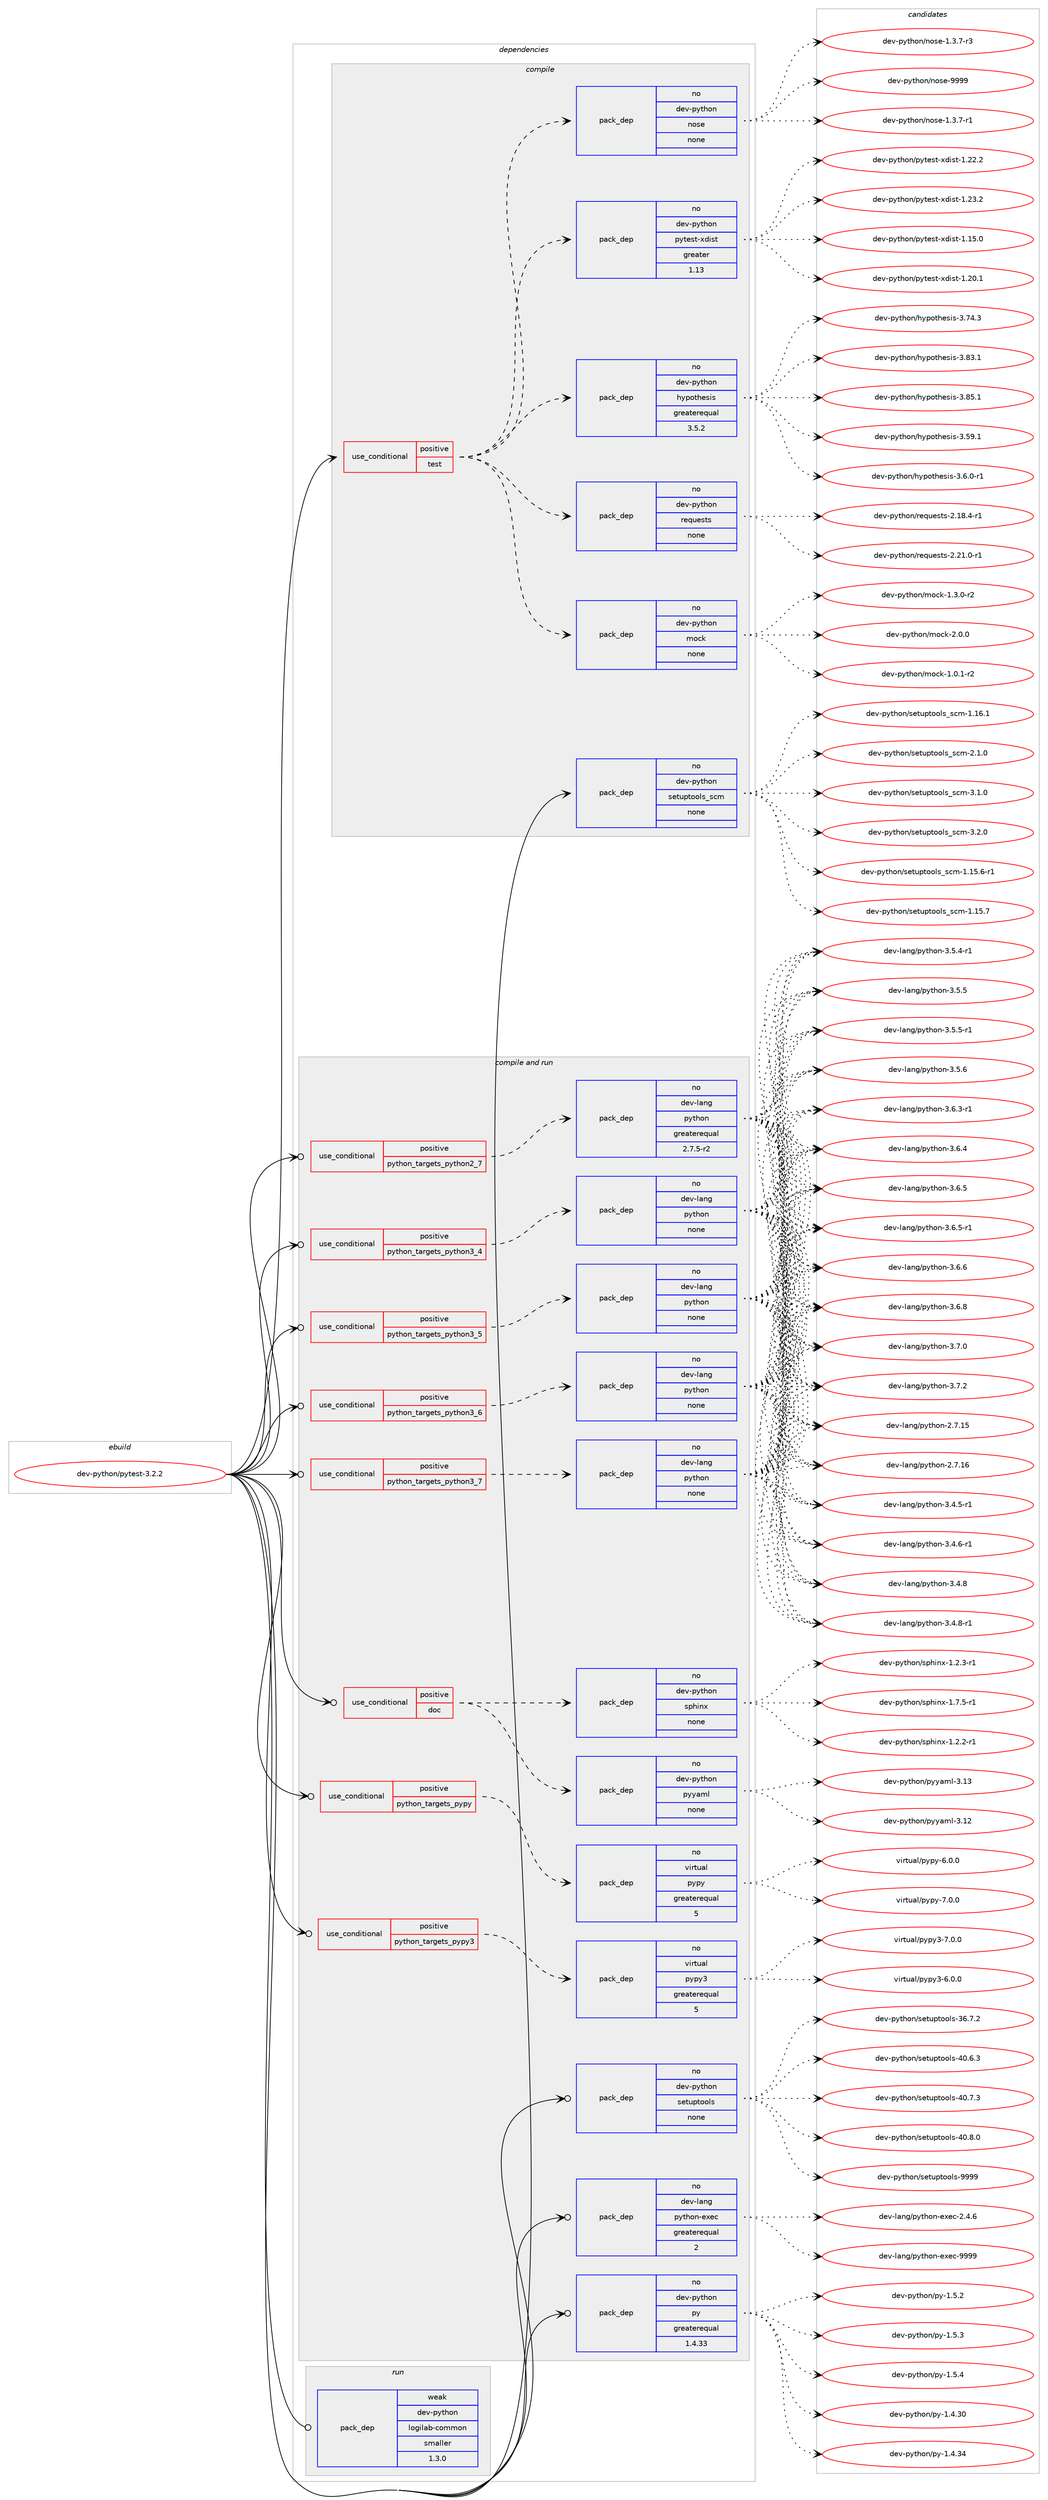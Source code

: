 digraph prolog {

# *************
# Graph options
# *************

newrank=true;
concentrate=true;
compound=true;
graph [rankdir=LR,fontname=Helvetica,fontsize=10,ranksep=1.5];#, ranksep=2.5, nodesep=0.2];
edge  [arrowhead=vee];
node  [fontname=Helvetica,fontsize=10];

# **********
# The ebuild
# **********

subgraph cluster_leftcol {
color=gray;
rank=same;
label=<<i>ebuild</i>>;
id [label="dev-python/pytest-3.2.2", color=red, width=4, href="../dev-python/pytest-3.2.2.svg"];
}

# ****************
# The dependencies
# ****************

subgraph cluster_midcol {
color=gray;
label=<<i>dependencies</i>>;
subgraph cluster_compile {
fillcolor="#eeeeee";
style=filled;
label=<<i>compile</i>>;
subgraph cond381938 {
dependency1432737 [label=<<TABLE BORDER="0" CELLBORDER="1" CELLSPACING="0" CELLPADDING="4"><TR><TD ROWSPAN="3" CELLPADDING="10">use_conditional</TD></TR><TR><TD>positive</TD></TR><TR><TD>test</TD></TR></TABLE>>, shape=none, color=red];
subgraph pack1027455 {
dependency1432738 [label=<<TABLE BORDER="0" CELLBORDER="1" CELLSPACING="0" CELLPADDING="4" WIDTH="220"><TR><TD ROWSPAN="6" CELLPADDING="30">pack_dep</TD></TR><TR><TD WIDTH="110">no</TD></TR><TR><TD>dev-python</TD></TR><TR><TD>hypothesis</TD></TR><TR><TD>greaterequal</TD></TR><TR><TD>3.5.2</TD></TR></TABLE>>, shape=none, color=blue];
}
dependency1432737:e -> dependency1432738:w [weight=20,style="dashed",arrowhead="vee"];
subgraph pack1027456 {
dependency1432739 [label=<<TABLE BORDER="0" CELLBORDER="1" CELLSPACING="0" CELLPADDING="4" WIDTH="220"><TR><TD ROWSPAN="6" CELLPADDING="30">pack_dep</TD></TR><TR><TD WIDTH="110">no</TD></TR><TR><TD>dev-python</TD></TR><TR><TD>pytest-xdist</TD></TR><TR><TD>greater</TD></TR><TR><TD>1.13</TD></TR></TABLE>>, shape=none, color=blue];
}
dependency1432737:e -> dependency1432739:w [weight=20,style="dashed",arrowhead="vee"];
subgraph pack1027457 {
dependency1432740 [label=<<TABLE BORDER="0" CELLBORDER="1" CELLSPACING="0" CELLPADDING="4" WIDTH="220"><TR><TD ROWSPAN="6" CELLPADDING="30">pack_dep</TD></TR><TR><TD WIDTH="110">no</TD></TR><TR><TD>dev-python</TD></TR><TR><TD>nose</TD></TR><TR><TD>none</TD></TR><TR><TD></TD></TR></TABLE>>, shape=none, color=blue];
}
dependency1432737:e -> dependency1432740:w [weight=20,style="dashed",arrowhead="vee"];
subgraph pack1027458 {
dependency1432741 [label=<<TABLE BORDER="0" CELLBORDER="1" CELLSPACING="0" CELLPADDING="4" WIDTH="220"><TR><TD ROWSPAN="6" CELLPADDING="30">pack_dep</TD></TR><TR><TD WIDTH="110">no</TD></TR><TR><TD>dev-python</TD></TR><TR><TD>mock</TD></TR><TR><TD>none</TD></TR><TR><TD></TD></TR></TABLE>>, shape=none, color=blue];
}
dependency1432737:e -> dependency1432741:w [weight=20,style="dashed",arrowhead="vee"];
subgraph pack1027459 {
dependency1432742 [label=<<TABLE BORDER="0" CELLBORDER="1" CELLSPACING="0" CELLPADDING="4" WIDTH="220"><TR><TD ROWSPAN="6" CELLPADDING="30">pack_dep</TD></TR><TR><TD WIDTH="110">no</TD></TR><TR><TD>dev-python</TD></TR><TR><TD>requests</TD></TR><TR><TD>none</TD></TR><TR><TD></TD></TR></TABLE>>, shape=none, color=blue];
}
dependency1432737:e -> dependency1432742:w [weight=20,style="dashed",arrowhead="vee"];
}
id:e -> dependency1432737:w [weight=20,style="solid",arrowhead="vee"];
subgraph pack1027460 {
dependency1432743 [label=<<TABLE BORDER="0" CELLBORDER="1" CELLSPACING="0" CELLPADDING="4" WIDTH="220"><TR><TD ROWSPAN="6" CELLPADDING="30">pack_dep</TD></TR><TR><TD WIDTH="110">no</TD></TR><TR><TD>dev-python</TD></TR><TR><TD>setuptools_scm</TD></TR><TR><TD>none</TD></TR><TR><TD></TD></TR></TABLE>>, shape=none, color=blue];
}
id:e -> dependency1432743:w [weight=20,style="solid",arrowhead="vee"];
}
subgraph cluster_compileandrun {
fillcolor="#eeeeee";
style=filled;
label=<<i>compile and run</i>>;
subgraph cond381939 {
dependency1432744 [label=<<TABLE BORDER="0" CELLBORDER="1" CELLSPACING="0" CELLPADDING="4"><TR><TD ROWSPAN="3" CELLPADDING="10">use_conditional</TD></TR><TR><TD>positive</TD></TR><TR><TD>doc</TD></TR></TABLE>>, shape=none, color=red];
subgraph pack1027461 {
dependency1432745 [label=<<TABLE BORDER="0" CELLBORDER="1" CELLSPACING="0" CELLPADDING="4" WIDTH="220"><TR><TD ROWSPAN="6" CELLPADDING="30">pack_dep</TD></TR><TR><TD WIDTH="110">no</TD></TR><TR><TD>dev-python</TD></TR><TR><TD>pyyaml</TD></TR><TR><TD>none</TD></TR><TR><TD></TD></TR></TABLE>>, shape=none, color=blue];
}
dependency1432744:e -> dependency1432745:w [weight=20,style="dashed",arrowhead="vee"];
subgraph pack1027462 {
dependency1432746 [label=<<TABLE BORDER="0" CELLBORDER="1" CELLSPACING="0" CELLPADDING="4" WIDTH="220"><TR><TD ROWSPAN="6" CELLPADDING="30">pack_dep</TD></TR><TR><TD WIDTH="110">no</TD></TR><TR><TD>dev-python</TD></TR><TR><TD>sphinx</TD></TR><TR><TD>none</TD></TR><TR><TD></TD></TR></TABLE>>, shape=none, color=blue];
}
dependency1432744:e -> dependency1432746:w [weight=20,style="dashed",arrowhead="vee"];
}
id:e -> dependency1432744:w [weight=20,style="solid",arrowhead="odotvee"];
subgraph cond381940 {
dependency1432747 [label=<<TABLE BORDER="0" CELLBORDER="1" CELLSPACING="0" CELLPADDING="4"><TR><TD ROWSPAN="3" CELLPADDING="10">use_conditional</TD></TR><TR><TD>positive</TD></TR><TR><TD>python_targets_pypy</TD></TR></TABLE>>, shape=none, color=red];
subgraph pack1027463 {
dependency1432748 [label=<<TABLE BORDER="0" CELLBORDER="1" CELLSPACING="0" CELLPADDING="4" WIDTH="220"><TR><TD ROWSPAN="6" CELLPADDING="30">pack_dep</TD></TR><TR><TD WIDTH="110">no</TD></TR><TR><TD>virtual</TD></TR><TR><TD>pypy</TD></TR><TR><TD>greaterequal</TD></TR><TR><TD>5</TD></TR></TABLE>>, shape=none, color=blue];
}
dependency1432747:e -> dependency1432748:w [weight=20,style="dashed",arrowhead="vee"];
}
id:e -> dependency1432747:w [weight=20,style="solid",arrowhead="odotvee"];
subgraph cond381941 {
dependency1432749 [label=<<TABLE BORDER="0" CELLBORDER="1" CELLSPACING="0" CELLPADDING="4"><TR><TD ROWSPAN="3" CELLPADDING="10">use_conditional</TD></TR><TR><TD>positive</TD></TR><TR><TD>python_targets_pypy3</TD></TR></TABLE>>, shape=none, color=red];
subgraph pack1027464 {
dependency1432750 [label=<<TABLE BORDER="0" CELLBORDER="1" CELLSPACING="0" CELLPADDING="4" WIDTH="220"><TR><TD ROWSPAN="6" CELLPADDING="30">pack_dep</TD></TR><TR><TD WIDTH="110">no</TD></TR><TR><TD>virtual</TD></TR><TR><TD>pypy3</TD></TR><TR><TD>greaterequal</TD></TR><TR><TD>5</TD></TR></TABLE>>, shape=none, color=blue];
}
dependency1432749:e -> dependency1432750:w [weight=20,style="dashed",arrowhead="vee"];
}
id:e -> dependency1432749:w [weight=20,style="solid",arrowhead="odotvee"];
subgraph cond381942 {
dependency1432751 [label=<<TABLE BORDER="0" CELLBORDER="1" CELLSPACING="0" CELLPADDING="4"><TR><TD ROWSPAN="3" CELLPADDING="10">use_conditional</TD></TR><TR><TD>positive</TD></TR><TR><TD>python_targets_python2_7</TD></TR></TABLE>>, shape=none, color=red];
subgraph pack1027465 {
dependency1432752 [label=<<TABLE BORDER="0" CELLBORDER="1" CELLSPACING="0" CELLPADDING="4" WIDTH="220"><TR><TD ROWSPAN="6" CELLPADDING="30">pack_dep</TD></TR><TR><TD WIDTH="110">no</TD></TR><TR><TD>dev-lang</TD></TR><TR><TD>python</TD></TR><TR><TD>greaterequal</TD></TR><TR><TD>2.7.5-r2</TD></TR></TABLE>>, shape=none, color=blue];
}
dependency1432751:e -> dependency1432752:w [weight=20,style="dashed",arrowhead="vee"];
}
id:e -> dependency1432751:w [weight=20,style="solid",arrowhead="odotvee"];
subgraph cond381943 {
dependency1432753 [label=<<TABLE BORDER="0" CELLBORDER="1" CELLSPACING="0" CELLPADDING="4"><TR><TD ROWSPAN="3" CELLPADDING="10">use_conditional</TD></TR><TR><TD>positive</TD></TR><TR><TD>python_targets_python3_4</TD></TR></TABLE>>, shape=none, color=red];
subgraph pack1027466 {
dependency1432754 [label=<<TABLE BORDER="0" CELLBORDER="1" CELLSPACING="0" CELLPADDING="4" WIDTH="220"><TR><TD ROWSPAN="6" CELLPADDING="30">pack_dep</TD></TR><TR><TD WIDTH="110">no</TD></TR><TR><TD>dev-lang</TD></TR><TR><TD>python</TD></TR><TR><TD>none</TD></TR><TR><TD></TD></TR></TABLE>>, shape=none, color=blue];
}
dependency1432753:e -> dependency1432754:w [weight=20,style="dashed",arrowhead="vee"];
}
id:e -> dependency1432753:w [weight=20,style="solid",arrowhead="odotvee"];
subgraph cond381944 {
dependency1432755 [label=<<TABLE BORDER="0" CELLBORDER="1" CELLSPACING="0" CELLPADDING="4"><TR><TD ROWSPAN="3" CELLPADDING="10">use_conditional</TD></TR><TR><TD>positive</TD></TR><TR><TD>python_targets_python3_5</TD></TR></TABLE>>, shape=none, color=red];
subgraph pack1027467 {
dependency1432756 [label=<<TABLE BORDER="0" CELLBORDER="1" CELLSPACING="0" CELLPADDING="4" WIDTH="220"><TR><TD ROWSPAN="6" CELLPADDING="30">pack_dep</TD></TR><TR><TD WIDTH="110">no</TD></TR><TR><TD>dev-lang</TD></TR><TR><TD>python</TD></TR><TR><TD>none</TD></TR><TR><TD></TD></TR></TABLE>>, shape=none, color=blue];
}
dependency1432755:e -> dependency1432756:w [weight=20,style="dashed",arrowhead="vee"];
}
id:e -> dependency1432755:w [weight=20,style="solid",arrowhead="odotvee"];
subgraph cond381945 {
dependency1432757 [label=<<TABLE BORDER="0" CELLBORDER="1" CELLSPACING="0" CELLPADDING="4"><TR><TD ROWSPAN="3" CELLPADDING="10">use_conditional</TD></TR><TR><TD>positive</TD></TR><TR><TD>python_targets_python3_6</TD></TR></TABLE>>, shape=none, color=red];
subgraph pack1027468 {
dependency1432758 [label=<<TABLE BORDER="0" CELLBORDER="1" CELLSPACING="0" CELLPADDING="4" WIDTH="220"><TR><TD ROWSPAN="6" CELLPADDING="30">pack_dep</TD></TR><TR><TD WIDTH="110">no</TD></TR><TR><TD>dev-lang</TD></TR><TR><TD>python</TD></TR><TR><TD>none</TD></TR><TR><TD></TD></TR></TABLE>>, shape=none, color=blue];
}
dependency1432757:e -> dependency1432758:w [weight=20,style="dashed",arrowhead="vee"];
}
id:e -> dependency1432757:w [weight=20,style="solid",arrowhead="odotvee"];
subgraph cond381946 {
dependency1432759 [label=<<TABLE BORDER="0" CELLBORDER="1" CELLSPACING="0" CELLPADDING="4"><TR><TD ROWSPAN="3" CELLPADDING="10">use_conditional</TD></TR><TR><TD>positive</TD></TR><TR><TD>python_targets_python3_7</TD></TR></TABLE>>, shape=none, color=red];
subgraph pack1027469 {
dependency1432760 [label=<<TABLE BORDER="0" CELLBORDER="1" CELLSPACING="0" CELLPADDING="4" WIDTH="220"><TR><TD ROWSPAN="6" CELLPADDING="30">pack_dep</TD></TR><TR><TD WIDTH="110">no</TD></TR><TR><TD>dev-lang</TD></TR><TR><TD>python</TD></TR><TR><TD>none</TD></TR><TR><TD></TD></TR></TABLE>>, shape=none, color=blue];
}
dependency1432759:e -> dependency1432760:w [weight=20,style="dashed",arrowhead="vee"];
}
id:e -> dependency1432759:w [weight=20,style="solid",arrowhead="odotvee"];
subgraph pack1027470 {
dependency1432761 [label=<<TABLE BORDER="0" CELLBORDER="1" CELLSPACING="0" CELLPADDING="4" WIDTH="220"><TR><TD ROWSPAN="6" CELLPADDING="30">pack_dep</TD></TR><TR><TD WIDTH="110">no</TD></TR><TR><TD>dev-lang</TD></TR><TR><TD>python-exec</TD></TR><TR><TD>greaterequal</TD></TR><TR><TD>2</TD></TR></TABLE>>, shape=none, color=blue];
}
id:e -> dependency1432761:w [weight=20,style="solid",arrowhead="odotvee"];
subgraph pack1027471 {
dependency1432762 [label=<<TABLE BORDER="0" CELLBORDER="1" CELLSPACING="0" CELLPADDING="4" WIDTH="220"><TR><TD ROWSPAN="6" CELLPADDING="30">pack_dep</TD></TR><TR><TD WIDTH="110">no</TD></TR><TR><TD>dev-python</TD></TR><TR><TD>py</TD></TR><TR><TD>greaterequal</TD></TR><TR><TD>1.4.33</TD></TR></TABLE>>, shape=none, color=blue];
}
id:e -> dependency1432762:w [weight=20,style="solid",arrowhead="odotvee"];
subgraph pack1027472 {
dependency1432763 [label=<<TABLE BORDER="0" CELLBORDER="1" CELLSPACING="0" CELLPADDING="4" WIDTH="220"><TR><TD ROWSPAN="6" CELLPADDING="30">pack_dep</TD></TR><TR><TD WIDTH="110">no</TD></TR><TR><TD>dev-python</TD></TR><TR><TD>setuptools</TD></TR><TR><TD>none</TD></TR><TR><TD></TD></TR></TABLE>>, shape=none, color=blue];
}
id:e -> dependency1432763:w [weight=20,style="solid",arrowhead="odotvee"];
}
subgraph cluster_run {
fillcolor="#eeeeee";
style=filled;
label=<<i>run</i>>;
subgraph pack1027473 {
dependency1432764 [label=<<TABLE BORDER="0" CELLBORDER="1" CELLSPACING="0" CELLPADDING="4" WIDTH="220"><TR><TD ROWSPAN="6" CELLPADDING="30">pack_dep</TD></TR><TR><TD WIDTH="110">weak</TD></TR><TR><TD>dev-python</TD></TR><TR><TD>logilab-common</TD></TR><TR><TD>smaller</TD></TR><TR><TD>1.3.0</TD></TR></TABLE>>, shape=none, color=blue];
}
id:e -> dependency1432764:w [weight=20,style="solid",arrowhead="odot"];
}
}

# **************
# The candidates
# **************

subgraph cluster_choices {
rank=same;
color=gray;
label=<<i>candidates</i>>;

subgraph choice1027455 {
color=black;
nodesep=1;
choice100101118451121211161041111104710412111211111610410111510511545514653574649 [label="dev-python/hypothesis-3.59.1", color=red, width=4,href="../dev-python/hypothesis-3.59.1.svg"];
choice10010111845112121116104111110471041211121111161041011151051154551465446484511449 [label="dev-python/hypothesis-3.6.0-r1", color=red, width=4,href="../dev-python/hypothesis-3.6.0-r1.svg"];
choice100101118451121211161041111104710412111211111610410111510511545514655524651 [label="dev-python/hypothesis-3.74.3", color=red, width=4,href="../dev-python/hypothesis-3.74.3.svg"];
choice100101118451121211161041111104710412111211111610410111510511545514656514649 [label="dev-python/hypothesis-3.83.1", color=red, width=4,href="../dev-python/hypothesis-3.83.1.svg"];
choice100101118451121211161041111104710412111211111610410111510511545514656534649 [label="dev-python/hypothesis-3.85.1", color=red, width=4,href="../dev-python/hypothesis-3.85.1.svg"];
dependency1432738:e -> choice100101118451121211161041111104710412111211111610410111510511545514653574649:w [style=dotted,weight="100"];
dependency1432738:e -> choice10010111845112121116104111110471041211121111161041011151051154551465446484511449:w [style=dotted,weight="100"];
dependency1432738:e -> choice100101118451121211161041111104710412111211111610410111510511545514655524651:w [style=dotted,weight="100"];
dependency1432738:e -> choice100101118451121211161041111104710412111211111610410111510511545514656514649:w [style=dotted,weight="100"];
dependency1432738:e -> choice100101118451121211161041111104710412111211111610410111510511545514656534649:w [style=dotted,weight="100"];
}
subgraph choice1027456 {
color=black;
nodesep=1;
choice10010111845112121116104111110471121211161011151164512010010511511645494649534648 [label="dev-python/pytest-xdist-1.15.0", color=red, width=4,href="../dev-python/pytest-xdist-1.15.0.svg"];
choice10010111845112121116104111110471121211161011151164512010010511511645494650484649 [label="dev-python/pytest-xdist-1.20.1", color=red, width=4,href="../dev-python/pytest-xdist-1.20.1.svg"];
choice10010111845112121116104111110471121211161011151164512010010511511645494650504650 [label="dev-python/pytest-xdist-1.22.2", color=red, width=4,href="../dev-python/pytest-xdist-1.22.2.svg"];
choice10010111845112121116104111110471121211161011151164512010010511511645494650514650 [label="dev-python/pytest-xdist-1.23.2", color=red, width=4,href="../dev-python/pytest-xdist-1.23.2.svg"];
dependency1432739:e -> choice10010111845112121116104111110471121211161011151164512010010511511645494649534648:w [style=dotted,weight="100"];
dependency1432739:e -> choice10010111845112121116104111110471121211161011151164512010010511511645494650484649:w [style=dotted,weight="100"];
dependency1432739:e -> choice10010111845112121116104111110471121211161011151164512010010511511645494650504650:w [style=dotted,weight="100"];
dependency1432739:e -> choice10010111845112121116104111110471121211161011151164512010010511511645494650514650:w [style=dotted,weight="100"];
}
subgraph choice1027457 {
color=black;
nodesep=1;
choice10010111845112121116104111110471101111151014549465146554511449 [label="dev-python/nose-1.3.7-r1", color=red, width=4,href="../dev-python/nose-1.3.7-r1.svg"];
choice10010111845112121116104111110471101111151014549465146554511451 [label="dev-python/nose-1.3.7-r3", color=red, width=4,href="../dev-python/nose-1.3.7-r3.svg"];
choice10010111845112121116104111110471101111151014557575757 [label="dev-python/nose-9999", color=red, width=4,href="../dev-python/nose-9999.svg"];
dependency1432740:e -> choice10010111845112121116104111110471101111151014549465146554511449:w [style=dotted,weight="100"];
dependency1432740:e -> choice10010111845112121116104111110471101111151014549465146554511451:w [style=dotted,weight="100"];
dependency1432740:e -> choice10010111845112121116104111110471101111151014557575757:w [style=dotted,weight="100"];
}
subgraph choice1027458 {
color=black;
nodesep=1;
choice1001011184511212111610411111047109111991074549464846494511450 [label="dev-python/mock-1.0.1-r2", color=red, width=4,href="../dev-python/mock-1.0.1-r2.svg"];
choice1001011184511212111610411111047109111991074549465146484511450 [label="dev-python/mock-1.3.0-r2", color=red, width=4,href="../dev-python/mock-1.3.0-r2.svg"];
choice100101118451121211161041111104710911199107455046484648 [label="dev-python/mock-2.0.0", color=red, width=4,href="../dev-python/mock-2.0.0.svg"];
dependency1432741:e -> choice1001011184511212111610411111047109111991074549464846494511450:w [style=dotted,weight="100"];
dependency1432741:e -> choice1001011184511212111610411111047109111991074549465146484511450:w [style=dotted,weight="100"];
dependency1432741:e -> choice100101118451121211161041111104710911199107455046484648:w [style=dotted,weight="100"];
}
subgraph choice1027459 {
color=black;
nodesep=1;
choice1001011184511212111610411111047114101113117101115116115455046495646524511449 [label="dev-python/requests-2.18.4-r1", color=red, width=4,href="../dev-python/requests-2.18.4-r1.svg"];
choice1001011184511212111610411111047114101113117101115116115455046504946484511449 [label="dev-python/requests-2.21.0-r1", color=red, width=4,href="../dev-python/requests-2.21.0-r1.svg"];
dependency1432742:e -> choice1001011184511212111610411111047114101113117101115116115455046495646524511449:w [style=dotted,weight="100"];
dependency1432742:e -> choice1001011184511212111610411111047114101113117101115116115455046504946484511449:w [style=dotted,weight="100"];
}
subgraph choice1027460 {
color=black;
nodesep=1;
choice10010111845112121116104111110471151011161171121161111111081159511599109454946495346544511449 [label="dev-python/setuptools_scm-1.15.6-r1", color=red, width=4,href="../dev-python/setuptools_scm-1.15.6-r1.svg"];
choice1001011184511212111610411111047115101116117112116111111108115951159910945494649534655 [label="dev-python/setuptools_scm-1.15.7", color=red, width=4,href="../dev-python/setuptools_scm-1.15.7.svg"];
choice1001011184511212111610411111047115101116117112116111111108115951159910945494649544649 [label="dev-python/setuptools_scm-1.16.1", color=red, width=4,href="../dev-python/setuptools_scm-1.16.1.svg"];
choice10010111845112121116104111110471151011161171121161111111081159511599109455046494648 [label="dev-python/setuptools_scm-2.1.0", color=red, width=4,href="../dev-python/setuptools_scm-2.1.0.svg"];
choice10010111845112121116104111110471151011161171121161111111081159511599109455146494648 [label="dev-python/setuptools_scm-3.1.0", color=red, width=4,href="../dev-python/setuptools_scm-3.1.0.svg"];
choice10010111845112121116104111110471151011161171121161111111081159511599109455146504648 [label="dev-python/setuptools_scm-3.2.0", color=red, width=4,href="../dev-python/setuptools_scm-3.2.0.svg"];
dependency1432743:e -> choice10010111845112121116104111110471151011161171121161111111081159511599109454946495346544511449:w [style=dotted,weight="100"];
dependency1432743:e -> choice1001011184511212111610411111047115101116117112116111111108115951159910945494649534655:w [style=dotted,weight="100"];
dependency1432743:e -> choice1001011184511212111610411111047115101116117112116111111108115951159910945494649544649:w [style=dotted,weight="100"];
dependency1432743:e -> choice10010111845112121116104111110471151011161171121161111111081159511599109455046494648:w [style=dotted,weight="100"];
dependency1432743:e -> choice10010111845112121116104111110471151011161171121161111111081159511599109455146494648:w [style=dotted,weight="100"];
dependency1432743:e -> choice10010111845112121116104111110471151011161171121161111111081159511599109455146504648:w [style=dotted,weight="100"];
}
subgraph choice1027461 {
color=black;
nodesep=1;
choice1001011184511212111610411111047112121121971091084551464950 [label="dev-python/pyyaml-3.12", color=red, width=4,href="../dev-python/pyyaml-3.12.svg"];
choice1001011184511212111610411111047112121121971091084551464951 [label="dev-python/pyyaml-3.13", color=red, width=4,href="../dev-python/pyyaml-3.13.svg"];
dependency1432745:e -> choice1001011184511212111610411111047112121121971091084551464950:w [style=dotted,weight="100"];
dependency1432745:e -> choice1001011184511212111610411111047112121121971091084551464951:w [style=dotted,weight="100"];
}
subgraph choice1027462 {
color=black;
nodesep=1;
choice10010111845112121116104111110471151121041051101204549465046504511449 [label="dev-python/sphinx-1.2.2-r1", color=red, width=4,href="../dev-python/sphinx-1.2.2-r1.svg"];
choice10010111845112121116104111110471151121041051101204549465046514511449 [label="dev-python/sphinx-1.2.3-r1", color=red, width=4,href="../dev-python/sphinx-1.2.3-r1.svg"];
choice10010111845112121116104111110471151121041051101204549465546534511449 [label="dev-python/sphinx-1.7.5-r1", color=red, width=4,href="../dev-python/sphinx-1.7.5-r1.svg"];
dependency1432746:e -> choice10010111845112121116104111110471151121041051101204549465046504511449:w [style=dotted,weight="100"];
dependency1432746:e -> choice10010111845112121116104111110471151121041051101204549465046514511449:w [style=dotted,weight="100"];
dependency1432746:e -> choice10010111845112121116104111110471151121041051101204549465546534511449:w [style=dotted,weight="100"];
}
subgraph choice1027463 {
color=black;
nodesep=1;
choice1181051141161179710847112121112121455446484648 [label="virtual/pypy-6.0.0", color=red, width=4,href="../virtual/pypy-6.0.0.svg"];
choice1181051141161179710847112121112121455546484648 [label="virtual/pypy-7.0.0", color=red, width=4,href="../virtual/pypy-7.0.0.svg"];
dependency1432748:e -> choice1181051141161179710847112121112121455446484648:w [style=dotted,weight="100"];
dependency1432748:e -> choice1181051141161179710847112121112121455546484648:w [style=dotted,weight="100"];
}
subgraph choice1027464 {
color=black;
nodesep=1;
choice118105114116117971084711212111212151455446484648 [label="virtual/pypy3-6.0.0", color=red, width=4,href="../virtual/pypy3-6.0.0.svg"];
choice118105114116117971084711212111212151455546484648 [label="virtual/pypy3-7.0.0", color=red, width=4,href="../virtual/pypy3-7.0.0.svg"];
dependency1432750:e -> choice118105114116117971084711212111212151455446484648:w [style=dotted,weight="100"];
dependency1432750:e -> choice118105114116117971084711212111212151455546484648:w [style=dotted,weight="100"];
}
subgraph choice1027465 {
color=black;
nodesep=1;
choice10010111845108971101034711212111610411111045504655464953 [label="dev-lang/python-2.7.15", color=red, width=4,href="../dev-lang/python-2.7.15.svg"];
choice10010111845108971101034711212111610411111045504655464954 [label="dev-lang/python-2.7.16", color=red, width=4,href="../dev-lang/python-2.7.16.svg"];
choice1001011184510897110103471121211161041111104551465246534511449 [label="dev-lang/python-3.4.5-r1", color=red, width=4,href="../dev-lang/python-3.4.5-r1.svg"];
choice1001011184510897110103471121211161041111104551465246544511449 [label="dev-lang/python-3.4.6-r1", color=red, width=4,href="../dev-lang/python-3.4.6-r1.svg"];
choice100101118451089711010347112121116104111110455146524656 [label="dev-lang/python-3.4.8", color=red, width=4,href="../dev-lang/python-3.4.8.svg"];
choice1001011184510897110103471121211161041111104551465246564511449 [label="dev-lang/python-3.4.8-r1", color=red, width=4,href="../dev-lang/python-3.4.8-r1.svg"];
choice1001011184510897110103471121211161041111104551465346524511449 [label="dev-lang/python-3.5.4-r1", color=red, width=4,href="../dev-lang/python-3.5.4-r1.svg"];
choice100101118451089711010347112121116104111110455146534653 [label="dev-lang/python-3.5.5", color=red, width=4,href="../dev-lang/python-3.5.5.svg"];
choice1001011184510897110103471121211161041111104551465346534511449 [label="dev-lang/python-3.5.5-r1", color=red, width=4,href="../dev-lang/python-3.5.5-r1.svg"];
choice100101118451089711010347112121116104111110455146534654 [label="dev-lang/python-3.5.6", color=red, width=4,href="../dev-lang/python-3.5.6.svg"];
choice1001011184510897110103471121211161041111104551465446514511449 [label="dev-lang/python-3.6.3-r1", color=red, width=4,href="../dev-lang/python-3.6.3-r1.svg"];
choice100101118451089711010347112121116104111110455146544652 [label="dev-lang/python-3.6.4", color=red, width=4,href="../dev-lang/python-3.6.4.svg"];
choice100101118451089711010347112121116104111110455146544653 [label="dev-lang/python-3.6.5", color=red, width=4,href="../dev-lang/python-3.6.5.svg"];
choice1001011184510897110103471121211161041111104551465446534511449 [label="dev-lang/python-3.6.5-r1", color=red, width=4,href="../dev-lang/python-3.6.5-r1.svg"];
choice100101118451089711010347112121116104111110455146544654 [label="dev-lang/python-3.6.6", color=red, width=4,href="../dev-lang/python-3.6.6.svg"];
choice100101118451089711010347112121116104111110455146544656 [label="dev-lang/python-3.6.8", color=red, width=4,href="../dev-lang/python-3.6.8.svg"];
choice100101118451089711010347112121116104111110455146554648 [label="dev-lang/python-3.7.0", color=red, width=4,href="../dev-lang/python-3.7.0.svg"];
choice100101118451089711010347112121116104111110455146554650 [label="dev-lang/python-3.7.2", color=red, width=4,href="../dev-lang/python-3.7.2.svg"];
dependency1432752:e -> choice10010111845108971101034711212111610411111045504655464953:w [style=dotted,weight="100"];
dependency1432752:e -> choice10010111845108971101034711212111610411111045504655464954:w [style=dotted,weight="100"];
dependency1432752:e -> choice1001011184510897110103471121211161041111104551465246534511449:w [style=dotted,weight="100"];
dependency1432752:e -> choice1001011184510897110103471121211161041111104551465246544511449:w [style=dotted,weight="100"];
dependency1432752:e -> choice100101118451089711010347112121116104111110455146524656:w [style=dotted,weight="100"];
dependency1432752:e -> choice1001011184510897110103471121211161041111104551465246564511449:w [style=dotted,weight="100"];
dependency1432752:e -> choice1001011184510897110103471121211161041111104551465346524511449:w [style=dotted,weight="100"];
dependency1432752:e -> choice100101118451089711010347112121116104111110455146534653:w [style=dotted,weight="100"];
dependency1432752:e -> choice1001011184510897110103471121211161041111104551465346534511449:w [style=dotted,weight="100"];
dependency1432752:e -> choice100101118451089711010347112121116104111110455146534654:w [style=dotted,weight="100"];
dependency1432752:e -> choice1001011184510897110103471121211161041111104551465446514511449:w [style=dotted,weight="100"];
dependency1432752:e -> choice100101118451089711010347112121116104111110455146544652:w [style=dotted,weight="100"];
dependency1432752:e -> choice100101118451089711010347112121116104111110455146544653:w [style=dotted,weight="100"];
dependency1432752:e -> choice1001011184510897110103471121211161041111104551465446534511449:w [style=dotted,weight="100"];
dependency1432752:e -> choice100101118451089711010347112121116104111110455146544654:w [style=dotted,weight="100"];
dependency1432752:e -> choice100101118451089711010347112121116104111110455146544656:w [style=dotted,weight="100"];
dependency1432752:e -> choice100101118451089711010347112121116104111110455146554648:w [style=dotted,weight="100"];
dependency1432752:e -> choice100101118451089711010347112121116104111110455146554650:w [style=dotted,weight="100"];
}
subgraph choice1027466 {
color=black;
nodesep=1;
choice10010111845108971101034711212111610411111045504655464953 [label="dev-lang/python-2.7.15", color=red, width=4,href="../dev-lang/python-2.7.15.svg"];
choice10010111845108971101034711212111610411111045504655464954 [label="dev-lang/python-2.7.16", color=red, width=4,href="../dev-lang/python-2.7.16.svg"];
choice1001011184510897110103471121211161041111104551465246534511449 [label="dev-lang/python-3.4.5-r1", color=red, width=4,href="../dev-lang/python-3.4.5-r1.svg"];
choice1001011184510897110103471121211161041111104551465246544511449 [label="dev-lang/python-3.4.6-r1", color=red, width=4,href="../dev-lang/python-3.4.6-r1.svg"];
choice100101118451089711010347112121116104111110455146524656 [label="dev-lang/python-3.4.8", color=red, width=4,href="../dev-lang/python-3.4.8.svg"];
choice1001011184510897110103471121211161041111104551465246564511449 [label="dev-lang/python-3.4.8-r1", color=red, width=4,href="../dev-lang/python-3.4.8-r1.svg"];
choice1001011184510897110103471121211161041111104551465346524511449 [label="dev-lang/python-3.5.4-r1", color=red, width=4,href="../dev-lang/python-3.5.4-r1.svg"];
choice100101118451089711010347112121116104111110455146534653 [label="dev-lang/python-3.5.5", color=red, width=4,href="../dev-lang/python-3.5.5.svg"];
choice1001011184510897110103471121211161041111104551465346534511449 [label="dev-lang/python-3.5.5-r1", color=red, width=4,href="../dev-lang/python-3.5.5-r1.svg"];
choice100101118451089711010347112121116104111110455146534654 [label="dev-lang/python-3.5.6", color=red, width=4,href="../dev-lang/python-3.5.6.svg"];
choice1001011184510897110103471121211161041111104551465446514511449 [label="dev-lang/python-3.6.3-r1", color=red, width=4,href="../dev-lang/python-3.6.3-r1.svg"];
choice100101118451089711010347112121116104111110455146544652 [label="dev-lang/python-3.6.4", color=red, width=4,href="../dev-lang/python-3.6.4.svg"];
choice100101118451089711010347112121116104111110455146544653 [label="dev-lang/python-3.6.5", color=red, width=4,href="../dev-lang/python-3.6.5.svg"];
choice1001011184510897110103471121211161041111104551465446534511449 [label="dev-lang/python-3.6.5-r1", color=red, width=4,href="../dev-lang/python-3.6.5-r1.svg"];
choice100101118451089711010347112121116104111110455146544654 [label="dev-lang/python-3.6.6", color=red, width=4,href="../dev-lang/python-3.6.6.svg"];
choice100101118451089711010347112121116104111110455146544656 [label="dev-lang/python-3.6.8", color=red, width=4,href="../dev-lang/python-3.6.8.svg"];
choice100101118451089711010347112121116104111110455146554648 [label="dev-lang/python-3.7.0", color=red, width=4,href="../dev-lang/python-3.7.0.svg"];
choice100101118451089711010347112121116104111110455146554650 [label="dev-lang/python-3.7.2", color=red, width=4,href="../dev-lang/python-3.7.2.svg"];
dependency1432754:e -> choice10010111845108971101034711212111610411111045504655464953:w [style=dotted,weight="100"];
dependency1432754:e -> choice10010111845108971101034711212111610411111045504655464954:w [style=dotted,weight="100"];
dependency1432754:e -> choice1001011184510897110103471121211161041111104551465246534511449:w [style=dotted,weight="100"];
dependency1432754:e -> choice1001011184510897110103471121211161041111104551465246544511449:w [style=dotted,weight="100"];
dependency1432754:e -> choice100101118451089711010347112121116104111110455146524656:w [style=dotted,weight="100"];
dependency1432754:e -> choice1001011184510897110103471121211161041111104551465246564511449:w [style=dotted,weight="100"];
dependency1432754:e -> choice1001011184510897110103471121211161041111104551465346524511449:w [style=dotted,weight="100"];
dependency1432754:e -> choice100101118451089711010347112121116104111110455146534653:w [style=dotted,weight="100"];
dependency1432754:e -> choice1001011184510897110103471121211161041111104551465346534511449:w [style=dotted,weight="100"];
dependency1432754:e -> choice100101118451089711010347112121116104111110455146534654:w [style=dotted,weight="100"];
dependency1432754:e -> choice1001011184510897110103471121211161041111104551465446514511449:w [style=dotted,weight="100"];
dependency1432754:e -> choice100101118451089711010347112121116104111110455146544652:w [style=dotted,weight="100"];
dependency1432754:e -> choice100101118451089711010347112121116104111110455146544653:w [style=dotted,weight="100"];
dependency1432754:e -> choice1001011184510897110103471121211161041111104551465446534511449:w [style=dotted,weight="100"];
dependency1432754:e -> choice100101118451089711010347112121116104111110455146544654:w [style=dotted,weight="100"];
dependency1432754:e -> choice100101118451089711010347112121116104111110455146544656:w [style=dotted,weight="100"];
dependency1432754:e -> choice100101118451089711010347112121116104111110455146554648:w [style=dotted,weight="100"];
dependency1432754:e -> choice100101118451089711010347112121116104111110455146554650:w [style=dotted,weight="100"];
}
subgraph choice1027467 {
color=black;
nodesep=1;
choice10010111845108971101034711212111610411111045504655464953 [label="dev-lang/python-2.7.15", color=red, width=4,href="../dev-lang/python-2.7.15.svg"];
choice10010111845108971101034711212111610411111045504655464954 [label="dev-lang/python-2.7.16", color=red, width=4,href="../dev-lang/python-2.7.16.svg"];
choice1001011184510897110103471121211161041111104551465246534511449 [label="dev-lang/python-3.4.5-r1", color=red, width=4,href="../dev-lang/python-3.4.5-r1.svg"];
choice1001011184510897110103471121211161041111104551465246544511449 [label="dev-lang/python-3.4.6-r1", color=red, width=4,href="../dev-lang/python-3.4.6-r1.svg"];
choice100101118451089711010347112121116104111110455146524656 [label="dev-lang/python-3.4.8", color=red, width=4,href="../dev-lang/python-3.4.8.svg"];
choice1001011184510897110103471121211161041111104551465246564511449 [label="dev-lang/python-3.4.8-r1", color=red, width=4,href="../dev-lang/python-3.4.8-r1.svg"];
choice1001011184510897110103471121211161041111104551465346524511449 [label="dev-lang/python-3.5.4-r1", color=red, width=4,href="../dev-lang/python-3.5.4-r1.svg"];
choice100101118451089711010347112121116104111110455146534653 [label="dev-lang/python-3.5.5", color=red, width=4,href="../dev-lang/python-3.5.5.svg"];
choice1001011184510897110103471121211161041111104551465346534511449 [label="dev-lang/python-3.5.5-r1", color=red, width=4,href="../dev-lang/python-3.5.5-r1.svg"];
choice100101118451089711010347112121116104111110455146534654 [label="dev-lang/python-3.5.6", color=red, width=4,href="../dev-lang/python-3.5.6.svg"];
choice1001011184510897110103471121211161041111104551465446514511449 [label="dev-lang/python-3.6.3-r1", color=red, width=4,href="../dev-lang/python-3.6.3-r1.svg"];
choice100101118451089711010347112121116104111110455146544652 [label="dev-lang/python-3.6.4", color=red, width=4,href="../dev-lang/python-3.6.4.svg"];
choice100101118451089711010347112121116104111110455146544653 [label="dev-lang/python-3.6.5", color=red, width=4,href="../dev-lang/python-3.6.5.svg"];
choice1001011184510897110103471121211161041111104551465446534511449 [label="dev-lang/python-3.6.5-r1", color=red, width=4,href="../dev-lang/python-3.6.5-r1.svg"];
choice100101118451089711010347112121116104111110455146544654 [label="dev-lang/python-3.6.6", color=red, width=4,href="../dev-lang/python-3.6.6.svg"];
choice100101118451089711010347112121116104111110455146544656 [label="dev-lang/python-3.6.8", color=red, width=4,href="../dev-lang/python-3.6.8.svg"];
choice100101118451089711010347112121116104111110455146554648 [label="dev-lang/python-3.7.0", color=red, width=4,href="../dev-lang/python-3.7.0.svg"];
choice100101118451089711010347112121116104111110455146554650 [label="dev-lang/python-3.7.2", color=red, width=4,href="../dev-lang/python-3.7.2.svg"];
dependency1432756:e -> choice10010111845108971101034711212111610411111045504655464953:w [style=dotted,weight="100"];
dependency1432756:e -> choice10010111845108971101034711212111610411111045504655464954:w [style=dotted,weight="100"];
dependency1432756:e -> choice1001011184510897110103471121211161041111104551465246534511449:w [style=dotted,weight="100"];
dependency1432756:e -> choice1001011184510897110103471121211161041111104551465246544511449:w [style=dotted,weight="100"];
dependency1432756:e -> choice100101118451089711010347112121116104111110455146524656:w [style=dotted,weight="100"];
dependency1432756:e -> choice1001011184510897110103471121211161041111104551465246564511449:w [style=dotted,weight="100"];
dependency1432756:e -> choice1001011184510897110103471121211161041111104551465346524511449:w [style=dotted,weight="100"];
dependency1432756:e -> choice100101118451089711010347112121116104111110455146534653:w [style=dotted,weight="100"];
dependency1432756:e -> choice1001011184510897110103471121211161041111104551465346534511449:w [style=dotted,weight="100"];
dependency1432756:e -> choice100101118451089711010347112121116104111110455146534654:w [style=dotted,weight="100"];
dependency1432756:e -> choice1001011184510897110103471121211161041111104551465446514511449:w [style=dotted,weight="100"];
dependency1432756:e -> choice100101118451089711010347112121116104111110455146544652:w [style=dotted,weight="100"];
dependency1432756:e -> choice100101118451089711010347112121116104111110455146544653:w [style=dotted,weight="100"];
dependency1432756:e -> choice1001011184510897110103471121211161041111104551465446534511449:w [style=dotted,weight="100"];
dependency1432756:e -> choice100101118451089711010347112121116104111110455146544654:w [style=dotted,weight="100"];
dependency1432756:e -> choice100101118451089711010347112121116104111110455146544656:w [style=dotted,weight="100"];
dependency1432756:e -> choice100101118451089711010347112121116104111110455146554648:w [style=dotted,weight="100"];
dependency1432756:e -> choice100101118451089711010347112121116104111110455146554650:w [style=dotted,weight="100"];
}
subgraph choice1027468 {
color=black;
nodesep=1;
choice10010111845108971101034711212111610411111045504655464953 [label="dev-lang/python-2.7.15", color=red, width=4,href="../dev-lang/python-2.7.15.svg"];
choice10010111845108971101034711212111610411111045504655464954 [label="dev-lang/python-2.7.16", color=red, width=4,href="../dev-lang/python-2.7.16.svg"];
choice1001011184510897110103471121211161041111104551465246534511449 [label="dev-lang/python-3.4.5-r1", color=red, width=4,href="../dev-lang/python-3.4.5-r1.svg"];
choice1001011184510897110103471121211161041111104551465246544511449 [label="dev-lang/python-3.4.6-r1", color=red, width=4,href="../dev-lang/python-3.4.6-r1.svg"];
choice100101118451089711010347112121116104111110455146524656 [label="dev-lang/python-3.4.8", color=red, width=4,href="../dev-lang/python-3.4.8.svg"];
choice1001011184510897110103471121211161041111104551465246564511449 [label="dev-lang/python-3.4.8-r1", color=red, width=4,href="../dev-lang/python-3.4.8-r1.svg"];
choice1001011184510897110103471121211161041111104551465346524511449 [label="dev-lang/python-3.5.4-r1", color=red, width=4,href="../dev-lang/python-3.5.4-r1.svg"];
choice100101118451089711010347112121116104111110455146534653 [label="dev-lang/python-3.5.5", color=red, width=4,href="../dev-lang/python-3.5.5.svg"];
choice1001011184510897110103471121211161041111104551465346534511449 [label="dev-lang/python-3.5.5-r1", color=red, width=4,href="../dev-lang/python-3.5.5-r1.svg"];
choice100101118451089711010347112121116104111110455146534654 [label="dev-lang/python-3.5.6", color=red, width=4,href="../dev-lang/python-3.5.6.svg"];
choice1001011184510897110103471121211161041111104551465446514511449 [label="dev-lang/python-3.6.3-r1", color=red, width=4,href="../dev-lang/python-3.6.3-r1.svg"];
choice100101118451089711010347112121116104111110455146544652 [label="dev-lang/python-3.6.4", color=red, width=4,href="../dev-lang/python-3.6.4.svg"];
choice100101118451089711010347112121116104111110455146544653 [label="dev-lang/python-3.6.5", color=red, width=4,href="../dev-lang/python-3.6.5.svg"];
choice1001011184510897110103471121211161041111104551465446534511449 [label="dev-lang/python-3.6.5-r1", color=red, width=4,href="../dev-lang/python-3.6.5-r1.svg"];
choice100101118451089711010347112121116104111110455146544654 [label="dev-lang/python-3.6.6", color=red, width=4,href="../dev-lang/python-3.6.6.svg"];
choice100101118451089711010347112121116104111110455146544656 [label="dev-lang/python-3.6.8", color=red, width=4,href="../dev-lang/python-3.6.8.svg"];
choice100101118451089711010347112121116104111110455146554648 [label="dev-lang/python-3.7.0", color=red, width=4,href="../dev-lang/python-3.7.0.svg"];
choice100101118451089711010347112121116104111110455146554650 [label="dev-lang/python-3.7.2", color=red, width=4,href="../dev-lang/python-3.7.2.svg"];
dependency1432758:e -> choice10010111845108971101034711212111610411111045504655464953:w [style=dotted,weight="100"];
dependency1432758:e -> choice10010111845108971101034711212111610411111045504655464954:w [style=dotted,weight="100"];
dependency1432758:e -> choice1001011184510897110103471121211161041111104551465246534511449:w [style=dotted,weight="100"];
dependency1432758:e -> choice1001011184510897110103471121211161041111104551465246544511449:w [style=dotted,weight="100"];
dependency1432758:e -> choice100101118451089711010347112121116104111110455146524656:w [style=dotted,weight="100"];
dependency1432758:e -> choice1001011184510897110103471121211161041111104551465246564511449:w [style=dotted,weight="100"];
dependency1432758:e -> choice1001011184510897110103471121211161041111104551465346524511449:w [style=dotted,weight="100"];
dependency1432758:e -> choice100101118451089711010347112121116104111110455146534653:w [style=dotted,weight="100"];
dependency1432758:e -> choice1001011184510897110103471121211161041111104551465346534511449:w [style=dotted,weight="100"];
dependency1432758:e -> choice100101118451089711010347112121116104111110455146534654:w [style=dotted,weight="100"];
dependency1432758:e -> choice1001011184510897110103471121211161041111104551465446514511449:w [style=dotted,weight="100"];
dependency1432758:e -> choice100101118451089711010347112121116104111110455146544652:w [style=dotted,weight="100"];
dependency1432758:e -> choice100101118451089711010347112121116104111110455146544653:w [style=dotted,weight="100"];
dependency1432758:e -> choice1001011184510897110103471121211161041111104551465446534511449:w [style=dotted,weight="100"];
dependency1432758:e -> choice100101118451089711010347112121116104111110455146544654:w [style=dotted,weight="100"];
dependency1432758:e -> choice100101118451089711010347112121116104111110455146544656:w [style=dotted,weight="100"];
dependency1432758:e -> choice100101118451089711010347112121116104111110455146554648:w [style=dotted,weight="100"];
dependency1432758:e -> choice100101118451089711010347112121116104111110455146554650:w [style=dotted,weight="100"];
}
subgraph choice1027469 {
color=black;
nodesep=1;
choice10010111845108971101034711212111610411111045504655464953 [label="dev-lang/python-2.7.15", color=red, width=4,href="../dev-lang/python-2.7.15.svg"];
choice10010111845108971101034711212111610411111045504655464954 [label="dev-lang/python-2.7.16", color=red, width=4,href="../dev-lang/python-2.7.16.svg"];
choice1001011184510897110103471121211161041111104551465246534511449 [label="dev-lang/python-3.4.5-r1", color=red, width=4,href="../dev-lang/python-3.4.5-r1.svg"];
choice1001011184510897110103471121211161041111104551465246544511449 [label="dev-lang/python-3.4.6-r1", color=red, width=4,href="../dev-lang/python-3.4.6-r1.svg"];
choice100101118451089711010347112121116104111110455146524656 [label="dev-lang/python-3.4.8", color=red, width=4,href="../dev-lang/python-3.4.8.svg"];
choice1001011184510897110103471121211161041111104551465246564511449 [label="dev-lang/python-3.4.8-r1", color=red, width=4,href="../dev-lang/python-3.4.8-r1.svg"];
choice1001011184510897110103471121211161041111104551465346524511449 [label="dev-lang/python-3.5.4-r1", color=red, width=4,href="../dev-lang/python-3.5.4-r1.svg"];
choice100101118451089711010347112121116104111110455146534653 [label="dev-lang/python-3.5.5", color=red, width=4,href="../dev-lang/python-3.5.5.svg"];
choice1001011184510897110103471121211161041111104551465346534511449 [label="dev-lang/python-3.5.5-r1", color=red, width=4,href="../dev-lang/python-3.5.5-r1.svg"];
choice100101118451089711010347112121116104111110455146534654 [label="dev-lang/python-3.5.6", color=red, width=4,href="../dev-lang/python-3.5.6.svg"];
choice1001011184510897110103471121211161041111104551465446514511449 [label="dev-lang/python-3.6.3-r1", color=red, width=4,href="../dev-lang/python-3.6.3-r1.svg"];
choice100101118451089711010347112121116104111110455146544652 [label="dev-lang/python-3.6.4", color=red, width=4,href="../dev-lang/python-3.6.4.svg"];
choice100101118451089711010347112121116104111110455146544653 [label="dev-lang/python-3.6.5", color=red, width=4,href="../dev-lang/python-3.6.5.svg"];
choice1001011184510897110103471121211161041111104551465446534511449 [label="dev-lang/python-3.6.5-r1", color=red, width=4,href="../dev-lang/python-3.6.5-r1.svg"];
choice100101118451089711010347112121116104111110455146544654 [label="dev-lang/python-3.6.6", color=red, width=4,href="../dev-lang/python-3.6.6.svg"];
choice100101118451089711010347112121116104111110455146544656 [label="dev-lang/python-3.6.8", color=red, width=4,href="../dev-lang/python-3.6.8.svg"];
choice100101118451089711010347112121116104111110455146554648 [label="dev-lang/python-3.7.0", color=red, width=4,href="../dev-lang/python-3.7.0.svg"];
choice100101118451089711010347112121116104111110455146554650 [label="dev-lang/python-3.7.2", color=red, width=4,href="../dev-lang/python-3.7.2.svg"];
dependency1432760:e -> choice10010111845108971101034711212111610411111045504655464953:w [style=dotted,weight="100"];
dependency1432760:e -> choice10010111845108971101034711212111610411111045504655464954:w [style=dotted,weight="100"];
dependency1432760:e -> choice1001011184510897110103471121211161041111104551465246534511449:w [style=dotted,weight="100"];
dependency1432760:e -> choice1001011184510897110103471121211161041111104551465246544511449:w [style=dotted,weight="100"];
dependency1432760:e -> choice100101118451089711010347112121116104111110455146524656:w [style=dotted,weight="100"];
dependency1432760:e -> choice1001011184510897110103471121211161041111104551465246564511449:w [style=dotted,weight="100"];
dependency1432760:e -> choice1001011184510897110103471121211161041111104551465346524511449:w [style=dotted,weight="100"];
dependency1432760:e -> choice100101118451089711010347112121116104111110455146534653:w [style=dotted,weight="100"];
dependency1432760:e -> choice1001011184510897110103471121211161041111104551465346534511449:w [style=dotted,weight="100"];
dependency1432760:e -> choice100101118451089711010347112121116104111110455146534654:w [style=dotted,weight="100"];
dependency1432760:e -> choice1001011184510897110103471121211161041111104551465446514511449:w [style=dotted,weight="100"];
dependency1432760:e -> choice100101118451089711010347112121116104111110455146544652:w [style=dotted,weight="100"];
dependency1432760:e -> choice100101118451089711010347112121116104111110455146544653:w [style=dotted,weight="100"];
dependency1432760:e -> choice1001011184510897110103471121211161041111104551465446534511449:w [style=dotted,weight="100"];
dependency1432760:e -> choice100101118451089711010347112121116104111110455146544654:w [style=dotted,weight="100"];
dependency1432760:e -> choice100101118451089711010347112121116104111110455146544656:w [style=dotted,weight="100"];
dependency1432760:e -> choice100101118451089711010347112121116104111110455146554648:w [style=dotted,weight="100"];
dependency1432760:e -> choice100101118451089711010347112121116104111110455146554650:w [style=dotted,weight="100"];
}
subgraph choice1027470 {
color=black;
nodesep=1;
choice1001011184510897110103471121211161041111104510112010199455046524654 [label="dev-lang/python-exec-2.4.6", color=red, width=4,href="../dev-lang/python-exec-2.4.6.svg"];
choice10010111845108971101034711212111610411111045101120101994557575757 [label="dev-lang/python-exec-9999", color=red, width=4,href="../dev-lang/python-exec-9999.svg"];
dependency1432761:e -> choice1001011184510897110103471121211161041111104510112010199455046524654:w [style=dotted,weight="100"];
dependency1432761:e -> choice10010111845108971101034711212111610411111045101120101994557575757:w [style=dotted,weight="100"];
}
subgraph choice1027471 {
color=black;
nodesep=1;
choice100101118451121211161041111104711212145494652465148 [label="dev-python/py-1.4.30", color=red, width=4,href="../dev-python/py-1.4.30.svg"];
choice100101118451121211161041111104711212145494652465152 [label="dev-python/py-1.4.34", color=red, width=4,href="../dev-python/py-1.4.34.svg"];
choice1001011184511212111610411111047112121454946534650 [label="dev-python/py-1.5.2", color=red, width=4,href="../dev-python/py-1.5.2.svg"];
choice1001011184511212111610411111047112121454946534651 [label="dev-python/py-1.5.3", color=red, width=4,href="../dev-python/py-1.5.3.svg"];
choice1001011184511212111610411111047112121454946534652 [label="dev-python/py-1.5.4", color=red, width=4,href="../dev-python/py-1.5.4.svg"];
dependency1432762:e -> choice100101118451121211161041111104711212145494652465148:w [style=dotted,weight="100"];
dependency1432762:e -> choice100101118451121211161041111104711212145494652465152:w [style=dotted,weight="100"];
dependency1432762:e -> choice1001011184511212111610411111047112121454946534650:w [style=dotted,weight="100"];
dependency1432762:e -> choice1001011184511212111610411111047112121454946534651:w [style=dotted,weight="100"];
dependency1432762:e -> choice1001011184511212111610411111047112121454946534652:w [style=dotted,weight="100"];
}
subgraph choice1027472 {
color=black;
nodesep=1;
choice100101118451121211161041111104711510111611711211611111110811545515446554650 [label="dev-python/setuptools-36.7.2", color=red, width=4,href="../dev-python/setuptools-36.7.2.svg"];
choice100101118451121211161041111104711510111611711211611111110811545524846544651 [label="dev-python/setuptools-40.6.3", color=red, width=4,href="../dev-python/setuptools-40.6.3.svg"];
choice100101118451121211161041111104711510111611711211611111110811545524846554651 [label="dev-python/setuptools-40.7.3", color=red, width=4,href="../dev-python/setuptools-40.7.3.svg"];
choice100101118451121211161041111104711510111611711211611111110811545524846564648 [label="dev-python/setuptools-40.8.0", color=red, width=4,href="../dev-python/setuptools-40.8.0.svg"];
choice10010111845112121116104111110471151011161171121161111111081154557575757 [label="dev-python/setuptools-9999", color=red, width=4,href="../dev-python/setuptools-9999.svg"];
dependency1432763:e -> choice100101118451121211161041111104711510111611711211611111110811545515446554650:w [style=dotted,weight="100"];
dependency1432763:e -> choice100101118451121211161041111104711510111611711211611111110811545524846544651:w [style=dotted,weight="100"];
dependency1432763:e -> choice100101118451121211161041111104711510111611711211611111110811545524846554651:w [style=dotted,weight="100"];
dependency1432763:e -> choice100101118451121211161041111104711510111611711211611111110811545524846564648:w [style=dotted,weight="100"];
dependency1432763:e -> choice10010111845112121116104111110471151011161171121161111111081154557575757:w [style=dotted,weight="100"];
}
subgraph choice1027473 {
color=black;
nodesep=1;
}
}

}
